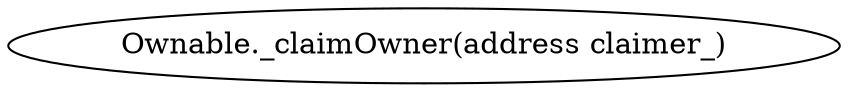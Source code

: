 digraph "" {
	graph [bb="0,0,344.89,36"];
	node [label="\N"];
	"Ownable._claimOwner(address claimer_)"	 [height=0.5,
		pos="172.44,18",
		width=4.7901];
}
